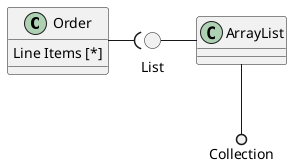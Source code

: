 @startuml
class Order {
    Line Items [*]
}
circle List

Order -( List
List - ArrayList
ArrayList --() Collection
@enduml
